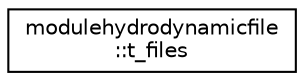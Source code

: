 digraph "Graphical Class Hierarchy"
{
 // LATEX_PDF_SIZE
  edge [fontname="Helvetica",fontsize="10",labelfontname="Helvetica",labelfontsize="10"];
  node [fontname="Helvetica",fontsize="10",shape=record];
  rankdir="LR";
  Node0 [label="modulehydrodynamicfile\l::t_files",height=0.2,width=0.4,color="black", fillcolor="white", style="filled",URL="$structmodulehydrodynamicfile_1_1t__files.html",tooltip=" "];
}
